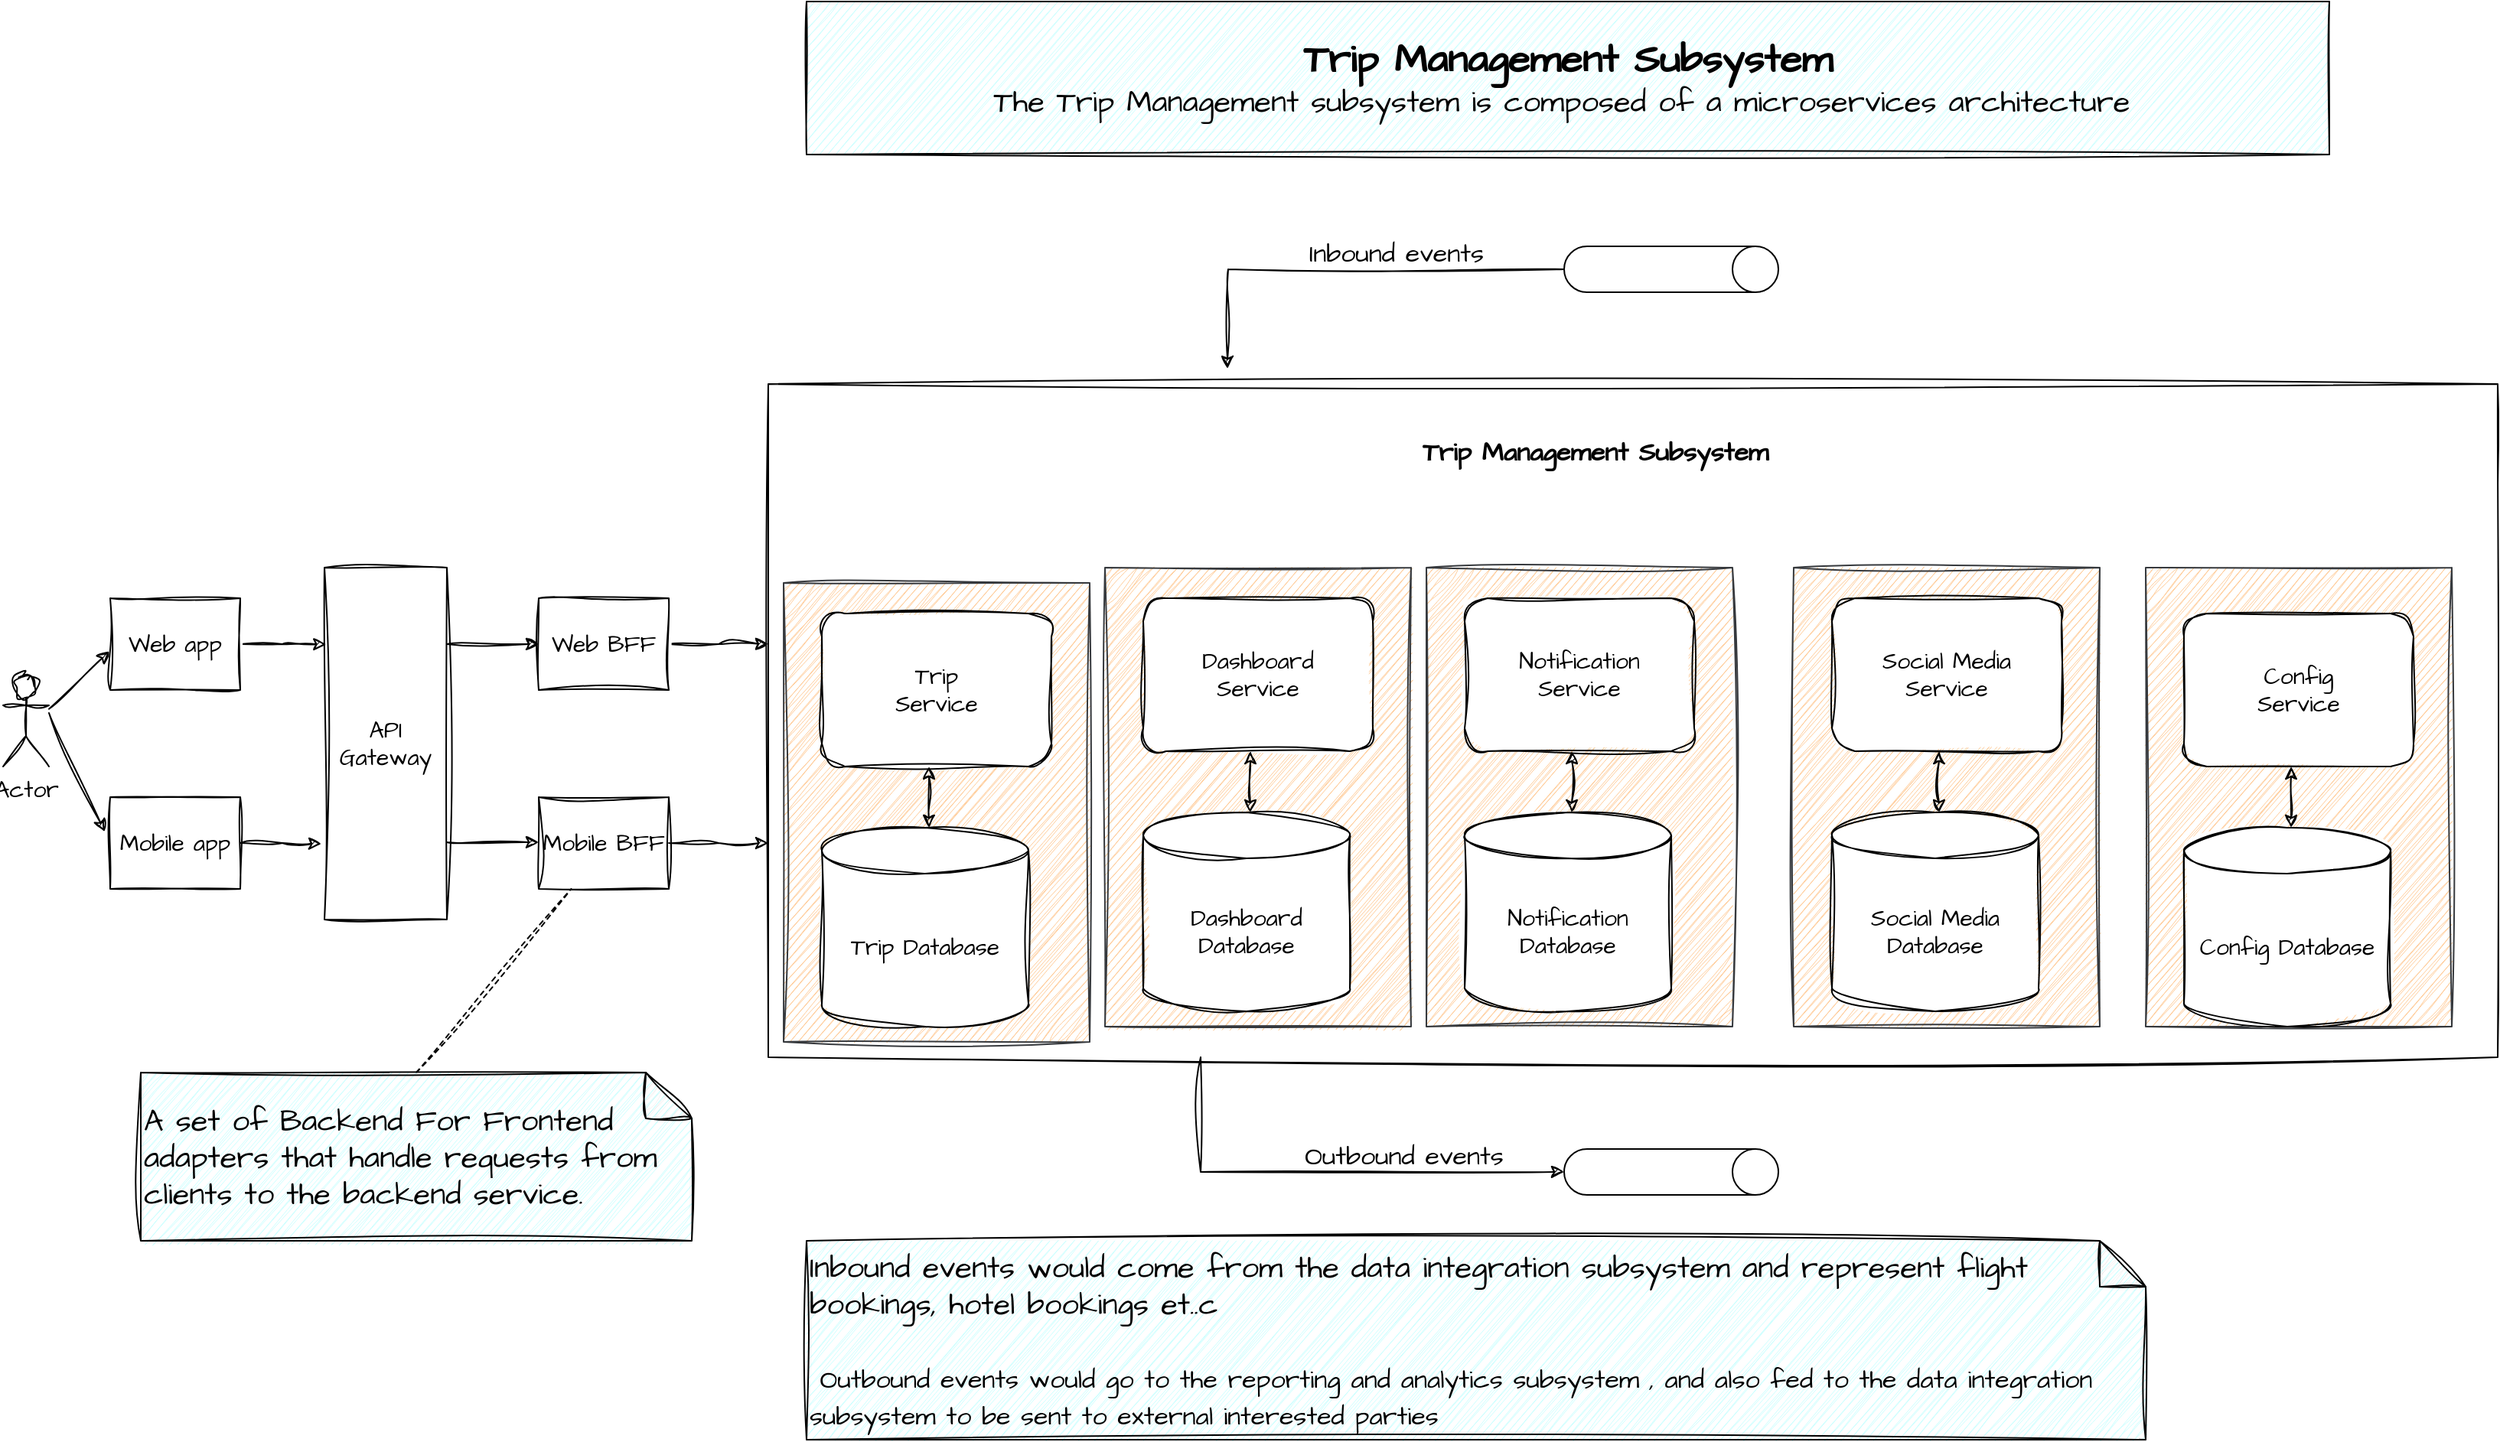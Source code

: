 <mxfile version="21.6.8" type="device">
  <diagram id="2Mqe_RlicA9zyREZZuvM" name="Page-1">
    <mxGraphModel dx="2072" dy="128" grid="1" gridSize="10" guides="1" tooltips="1" connect="1" arrows="1" fold="1" page="1" pageScale="1" pageWidth="850" pageHeight="1100" math="0" shadow="0">
      <root>
        <mxCell id="0" />
        <mxCell id="1" parent="0" />
        <mxCell id="z1CVZ9yeo8ocnq3t9K6y-145" style="edgeStyle=orthogonalEdgeStyle;rounded=0;sketch=1;hachureGap=4;jiggle=2;curveFitting=1;orthogonalLoop=1;jettySize=auto;html=1;exitX=0.25;exitY=1;exitDx=0;exitDy=0;entryX=0.5;entryY=1;entryDx=0;entryDy=0;entryPerimeter=0;fontFamily=Architects Daughter;fontSource=https%3A%2F%2Ffonts.googleapis.com%2Fcss%3Ffamily%3DArchitects%2BDaughter;fontSize=17;" parent="1" source="z1CVZ9yeo8ocnq3t9K6y-81" target="z1CVZ9yeo8ocnq3t9K6y-107" edge="1">
          <mxGeometry relative="1" as="geometry">
            <Array as="points">
              <mxPoint x="793" y="1925" />
            </Array>
          </mxGeometry>
        </mxCell>
        <mxCell id="z1CVZ9yeo8ocnq3t9K6y-81" value="" style="rounded=0;whiteSpace=wrap;html=1;sketch=1;hachureGap=4;jiggle=2;curveFitting=1;strokeColor=default;fontFamily=Architects Daughter;fontSource=https%3A%2F%2Ffonts.googleapis.com%2Fcss%3Ffamily%3DArchitects%2BDaughter;fontSize=15;fillColor=default;gradientColor=none;movable=1;resizable=1;rotatable=1;deletable=1;editable=1;connectable=1;" parent="1" vertex="1">
          <mxGeometry x="510" y="1410" width="1130" height="440" as="geometry" />
        </mxCell>
        <mxCell id="z1CVZ9yeo8ocnq3t9K6y-62" value="" style="rounded=0;whiteSpace=wrap;html=1;sketch=1;hachureGap=4;jiggle=2;curveFitting=1;fontFamily=Architects Daughter;fontSource=https%3A%2F%2Ffonts.googleapis.com%2Fcss%3Ffamily%3DArchitects%2BDaughter;fontSize=15;fillColor=#ffcc99;strokeColor=#36393d;" parent="1" vertex="1">
          <mxGeometry x="520" y="1540" width="200" height="300" as="geometry" />
        </mxCell>
        <mxCell id="z1CVZ9yeo8ocnq3t9K6y-64" value="Trip&lt;br&gt;Service" style="rounded=1;whiteSpace=wrap;html=1;sketch=1;hachureGap=4;jiggle=2;curveFitting=1;fontFamily=Architects Daughter;fontSource=https%3A%2F%2Ffonts.googleapis.com%2Fcss%3Ffamily%3DArchitects%2BDaughter;fontSize=15;fillColor=default;gradientColor=none;" parent="1" vertex="1">
          <mxGeometry x="545" y="1560" width="150" height="100" as="geometry" />
        </mxCell>
        <mxCell id="z1CVZ9yeo8ocnq3t9K6y-69" value="Actor" style="shape=umlActor;verticalLabelPosition=bottom;verticalAlign=top;html=1;outlineConnect=0;sketch=1;hachureGap=4;jiggle=2;curveFitting=1;strokeColor=default;fontFamily=Architects Daughter;fontSource=https%3A%2F%2Ffonts.googleapis.com%2Fcss%3Ffamily%3DArchitects%2BDaughter;fontSize=15;fillColor=default;gradientColor=none;" parent="1" vertex="1">
          <mxGeometry x="10" y="1600" width="30" height="60" as="geometry" />
        </mxCell>
        <mxCell id="z1CVZ9yeo8ocnq3t9K6y-70" value="Trip Database" style="shape=cylinder3;whiteSpace=wrap;html=1;boundedLbl=1;backgroundOutline=1;size=15;sketch=1;hachureGap=4;jiggle=2;curveFitting=1;strokeColor=default;fontFamily=Architects Daughter;fontSource=https%3A%2F%2Ffonts.googleapis.com%2Fcss%3Ffamily%3DArchitects%2BDaughter;fontSize=15;fillColor=default;gradientColor=none;" parent="1" vertex="1">
          <mxGeometry x="545" y="1700" width="135" height="130" as="geometry" />
        </mxCell>
        <mxCell id="z1CVZ9yeo8ocnq3t9K6y-71" value="" style="endArrow=classic;startArrow=classic;html=1;rounded=0;sketch=1;hachureGap=4;jiggle=2;curveFitting=1;fontFamily=Architects Daughter;fontSource=https%3A%2F%2Ffonts.googleapis.com%2Fcss%3Ffamily%3DArchitects%2BDaughter;fontSize=15;" parent="1" edge="1">
          <mxGeometry width="50" height="50" relative="1" as="geometry">
            <mxPoint x="615" y="1700" as="sourcePoint" />
            <mxPoint x="615" y="1660" as="targetPoint" />
          </mxGeometry>
        </mxCell>
        <mxCell id="z1CVZ9yeo8ocnq3t9K6y-72" value="API Gateway" style="rounded=0;whiteSpace=wrap;html=1;sketch=1;hachureGap=4;jiggle=2;curveFitting=1;strokeColor=default;fontFamily=Architects Daughter;fontSource=https%3A%2F%2Ffonts.googleapis.com%2Fcss%3Ffamily%3DArchitects%2BDaughter;fontSize=15;fillColor=default;gradientColor=none;" parent="1" vertex="1">
          <mxGeometry x="220" y="1530" width="80" height="230" as="geometry" />
        </mxCell>
        <mxCell id="z1CVZ9yeo8ocnq3t9K6y-90" style="edgeStyle=orthogonalEdgeStyle;rounded=0;sketch=1;hachureGap=4;jiggle=2;curveFitting=1;orthogonalLoop=1;jettySize=auto;html=1;exitX=1;exitY=0.5;exitDx=0;exitDy=0;entryX=0.015;entryY=0.218;entryDx=0;entryDy=0;entryPerimeter=0;fontFamily=Architects Daughter;fontSource=https%3A%2F%2Ffonts.googleapis.com%2Fcss%3Ffamily%3DArchitects%2BDaughter;fontSize=17;" parent="1" source="z1CVZ9yeo8ocnq3t9K6y-77" target="z1CVZ9yeo8ocnq3t9K6y-72" edge="1">
          <mxGeometry relative="1" as="geometry" />
        </mxCell>
        <mxCell id="z1CVZ9yeo8ocnq3t9K6y-77" value="Web app" style="rounded=0;whiteSpace=wrap;html=1;sketch=1;hachureGap=4;jiggle=2;curveFitting=1;strokeColor=default;fontFamily=Architects Daughter;fontSource=https%3A%2F%2Ffonts.googleapis.com%2Fcss%3Ffamily%3DArchitects%2BDaughter;fontSize=15;fillColor=default;gradientColor=none;" parent="1" vertex="1">
          <mxGeometry x="80" y="1550" width="85" height="60" as="geometry" />
        </mxCell>
        <mxCell id="z1CVZ9yeo8ocnq3t9K6y-82" value="&lt;font style=&quot;font-size: 17px;&quot;&gt;&lt;b&gt;Trip Management Subsystem&lt;/b&gt;&lt;/font&gt;" style="text;html=1;align=center;verticalAlign=middle;resizable=0;points=[];autosize=1;strokeColor=none;fillColor=none;fontSize=15;fontFamily=Architects Daughter;sketch=1;hachureGap=4;jiggle=2;curveFitting=1;fontSource=https%3A%2F%2Ffonts.googleapis.com%2Fcss%3Ffamily%3DArchitects%2BDaughter;" parent="1" vertex="1">
          <mxGeometry x="925" y="1440" width="250" height="30" as="geometry" />
        </mxCell>
        <mxCell id="z1CVZ9yeo8ocnq3t9K6y-91" style="edgeStyle=orthogonalEdgeStyle;rounded=0;sketch=1;hachureGap=4;jiggle=2;curveFitting=1;orthogonalLoop=1;jettySize=auto;html=1;exitX=1;exitY=0.5;exitDx=0;exitDy=0;entryX=-0.025;entryY=0.785;entryDx=0;entryDy=0;entryPerimeter=0;fontFamily=Architects Daughter;fontSource=https%3A%2F%2Ffonts.googleapis.com%2Fcss%3Ffamily%3DArchitects%2BDaughter;fontSize=17;" parent="1" source="z1CVZ9yeo8ocnq3t9K6y-84" target="z1CVZ9yeo8ocnq3t9K6y-72" edge="1">
          <mxGeometry relative="1" as="geometry" />
        </mxCell>
        <mxCell id="z1CVZ9yeo8ocnq3t9K6y-84" value="Mobile app" style="rounded=0;whiteSpace=wrap;html=1;sketch=1;hachureGap=4;jiggle=2;curveFitting=1;strokeColor=default;fontFamily=Architects Daughter;fontSource=https%3A%2F%2Ffonts.googleapis.com%2Fcss%3Ffamily%3DArchitects%2BDaughter;fontSize=15;fillColor=default;gradientColor=none;" parent="1" vertex="1">
          <mxGeometry x="80" y="1680" width="85" height="60" as="geometry" />
        </mxCell>
        <mxCell id="z1CVZ9yeo8ocnq3t9K6y-128" style="edgeStyle=orthogonalEdgeStyle;rounded=0;sketch=1;hachureGap=4;jiggle=2;curveFitting=1;orthogonalLoop=1;jettySize=auto;html=1;exitX=1;exitY=0.5;exitDx=0;exitDy=0;fontFamily=Architects Daughter;fontSource=https%3A%2F%2Ffonts.googleapis.com%2Fcss%3Ffamily%3DArchitects%2BDaughter;fontSize=17;entryX=0;entryY=0.386;entryDx=0;entryDy=0;entryPerimeter=0;" parent="1" source="z1CVZ9yeo8ocnq3t9K6y-85" target="z1CVZ9yeo8ocnq3t9K6y-81" edge="1">
          <mxGeometry relative="1" as="geometry">
            <mxPoint x="500" y="1570" as="targetPoint" />
          </mxGeometry>
        </mxCell>
        <mxCell id="z1CVZ9yeo8ocnq3t9K6y-85" value="Web BFF" style="rounded=0;whiteSpace=wrap;html=1;sketch=1;hachureGap=4;jiggle=2;curveFitting=1;strokeColor=default;fontFamily=Architects Daughter;fontSource=https%3A%2F%2Ffonts.googleapis.com%2Fcss%3Ffamily%3DArchitects%2BDaughter;fontSize=15;fillColor=default;gradientColor=none;" parent="1" vertex="1">
          <mxGeometry x="360" y="1550" width="85" height="60" as="geometry" />
        </mxCell>
        <mxCell id="z1CVZ9yeo8ocnq3t9K6y-130" style="edgeStyle=orthogonalEdgeStyle;rounded=0;sketch=1;hachureGap=4;jiggle=2;curveFitting=1;orthogonalLoop=1;jettySize=auto;html=1;exitX=1;exitY=0.5;exitDx=0;exitDy=0;entryX=0;entryY=0.682;entryDx=0;entryDy=0;entryPerimeter=0;fontFamily=Architects Daughter;fontSource=https%3A%2F%2Ffonts.googleapis.com%2Fcss%3Ffamily%3DArchitects%2BDaughter;fontSize=17;" parent="1" source="z1CVZ9yeo8ocnq3t9K6y-86" target="z1CVZ9yeo8ocnq3t9K6y-81" edge="1">
          <mxGeometry relative="1" as="geometry" />
        </mxCell>
        <mxCell id="z1CVZ9yeo8ocnq3t9K6y-86" value="Mobile BFF" style="rounded=0;whiteSpace=wrap;html=1;sketch=1;hachureGap=4;jiggle=2;curveFitting=1;strokeColor=default;fontFamily=Architects Daughter;fontSource=https%3A%2F%2Ffonts.googleapis.com%2Fcss%3Ffamily%3DArchitects%2BDaughter;fontSize=15;fillColor=default;gradientColor=none;" parent="1" vertex="1">
          <mxGeometry x="360" y="1680" width="85" height="60" as="geometry" />
        </mxCell>
        <mxCell id="z1CVZ9yeo8ocnq3t9K6y-95" value="" style="endArrow=classic;html=1;rounded=0;sketch=1;hachureGap=4;jiggle=2;curveFitting=1;fontFamily=Architects Daughter;fontSource=https%3A%2F%2Ffonts.googleapis.com%2Fcss%3Ffamily%3DArchitects%2BDaughter;fontSize=17;entryX=0;entryY=0.5;entryDx=0;entryDy=0;" parent="1" target="z1CVZ9yeo8ocnq3t9K6y-85" edge="1">
          <mxGeometry width="50" height="50" relative="1" as="geometry">
            <mxPoint x="300" y="1580" as="sourcePoint" />
            <mxPoint x="350" y="1530" as="targetPoint" />
          </mxGeometry>
        </mxCell>
        <mxCell id="z1CVZ9yeo8ocnq3t9K6y-96" value="" style="endArrow=classic;html=1;rounded=0;sketch=1;hachureGap=4;jiggle=2;curveFitting=1;fontFamily=Architects Daughter;fontSource=https%3A%2F%2Ffonts.googleapis.com%2Fcss%3Ffamily%3DArchitects%2BDaughter;fontSize=17;entryX=0;entryY=0.5;entryDx=0;entryDy=0;" parent="1" edge="1">
          <mxGeometry width="50" height="50" relative="1" as="geometry">
            <mxPoint x="300" y="1709.5" as="sourcePoint" />
            <mxPoint x="360" y="1709.5" as="targetPoint" />
          </mxGeometry>
        </mxCell>
        <mxCell id="z1CVZ9yeo8ocnq3t9K6y-101" value="" style="endArrow=none;dashed=1;html=1;rounded=0;sketch=1;hachureGap=4;jiggle=2;curveFitting=1;fontFamily=Architects Daughter;fontSource=https%3A%2F%2Ffonts.googleapis.com%2Fcss%3Ffamily%3DArchitects%2BDaughter;fontSize=17;exitX=0.5;exitY=0;exitDx=0;exitDy=0;exitPerimeter=0;entryX=0.25;entryY=1;entryDx=0;entryDy=0;" parent="1" source="ueEnSAnC5jxVS8nruKDC-2" target="z1CVZ9yeo8ocnq3t9K6y-86" edge="1">
          <mxGeometry width="50" height="50" relative="1" as="geometry">
            <mxPoint x="304.52" y="1955.82" as="sourcePoint" />
            <mxPoint x="347.261" y="1780" as="targetPoint" />
          </mxGeometry>
        </mxCell>
        <mxCell id="z1CVZ9yeo8ocnq3t9K6y-107" value="" style="shape=cylinder3;whiteSpace=wrap;html=1;boundedLbl=1;backgroundOutline=1;size=15;sketch=0;hachureGap=4;jiggle=2;curveFitting=1;strokeColor=default;fontFamily=Architects Daughter;fontSource=https%3A%2F%2Ffonts.googleapis.com%2Fcss%3Ffamily%3DArchitects%2BDaughter;fontSize=17;fillColor=default;gradientColor=none;direction=south;" parent="1" vertex="1">
          <mxGeometry x="1030" y="1910" width="140" height="30" as="geometry" />
        </mxCell>
        <mxCell id="z1CVZ9yeo8ocnq3t9K6y-108" value="" style="rounded=0;whiteSpace=wrap;html=1;sketch=1;hachureGap=4;jiggle=2;curveFitting=1;fontFamily=Architects Daughter;fontSource=https%3A%2F%2Ffonts.googleapis.com%2Fcss%3Ffamily%3DArchitects%2BDaughter;fontSize=15;fillColor=#ffcc99;strokeColor=#36393d;" parent="1" vertex="1">
          <mxGeometry x="1410" y="1530" width="200" height="300" as="geometry" />
        </mxCell>
        <mxCell id="z1CVZ9yeo8ocnq3t9K6y-109" value="Config&lt;br&gt;Service" style="rounded=1;whiteSpace=wrap;html=1;sketch=1;hachureGap=4;jiggle=2;curveFitting=1;fontFamily=Architects Daughter;fontSource=https%3A%2F%2Ffonts.googleapis.com%2Fcss%3Ffamily%3DArchitects%2BDaughter;fontSize=15;fillColor=default;gradientColor=none;" parent="1" vertex="1">
          <mxGeometry x="1435" y="1560" width="150" height="100" as="geometry" />
        </mxCell>
        <mxCell id="z1CVZ9yeo8ocnq3t9K6y-110" value="Config Database" style="shape=cylinder3;whiteSpace=wrap;html=1;boundedLbl=1;backgroundOutline=1;size=15;sketch=1;hachureGap=4;jiggle=2;curveFitting=1;strokeColor=default;fontFamily=Architects Daughter;fontSource=https%3A%2F%2Ffonts.googleapis.com%2Fcss%3Ffamily%3DArchitects%2BDaughter;fontSize=15;fillColor=default;gradientColor=none;" parent="1" vertex="1">
          <mxGeometry x="1435" y="1700" width="135" height="130" as="geometry" />
        </mxCell>
        <mxCell id="z1CVZ9yeo8ocnq3t9K6y-111" value="" style="endArrow=classic;startArrow=classic;html=1;rounded=0;sketch=1;hachureGap=4;jiggle=2;curveFitting=1;fontFamily=Architects Daughter;fontSource=https%3A%2F%2Ffonts.googleapis.com%2Fcss%3Ffamily%3DArchitects%2BDaughter;fontSize=15;" parent="1" edge="1">
          <mxGeometry width="50" height="50" relative="1" as="geometry">
            <mxPoint x="1505" y="1700" as="sourcePoint" />
            <mxPoint x="1505" y="1660" as="targetPoint" />
          </mxGeometry>
        </mxCell>
        <mxCell id="z1CVZ9yeo8ocnq3t9K6y-112" value="" style="rounded=0;whiteSpace=wrap;html=1;sketch=1;hachureGap=4;jiggle=2;curveFitting=1;fontFamily=Architects Daughter;fontSource=https%3A%2F%2Ffonts.googleapis.com%2Fcss%3Ffamily%3DArchitects%2BDaughter;fontSize=15;fillColor=#ffcc99;strokeColor=#36393d;" parent="1" vertex="1">
          <mxGeometry x="940" y="1530" width="200" height="300" as="geometry" />
        </mxCell>
        <mxCell id="z1CVZ9yeo8ocnq3t9K6y-113" value="Notification&lt;br&gt;Service" style="rounded=1;whiteSpace=wrap;html=1;sketch=1;hachureGap=4;jiggle=2;curveFitting=1;fontFamily=Architects Daughter;fontSource=https%3A%2F%2Ffonts.googleapis.com%2Fcss%3Ffamily%3DArchitects%2BDaughter;fontSize=15;fillColor=default;gradientColor=none;" parent="1" vertex="1">
          <mxGeometry x="965" y="1550" width="150" height="100" as="geometry" />
        </mxCell>
        <mxCell id="z1CVZ9yeo8ocnq3t9K6y-114" value="Notification Database" style="shape=cylinder3;whiteSpace=wrap;html=1;boundedLbl=1;backgroundOutline=1;size=15;sketch=1;hachureGap=4;jiggle=2;curveFitting=1;strokeColor=default;fontFamily=Architects Daughter;fontSource=https%3A%2F%2Ffonts.googleapis.com%2Fcss%3Ffamily%3DArchitects%2BDaughter;fontSize=15;fillColor=default;gradientColor=none;" parent="1" vertex="1">
          <mxGeometry x="965" y="1690" width="135" height="130" as="geometry" />
        </mxCell>
        <mxCell id="z1CVZ9yeo8ocnq3t9K6y-115" value="" style="endArrow=classic;startArrow=classic;html=1;rounded=0;sketch=1;hachureGap=4;jiggle=2;curveFitting=1;fontFamily=Architects Daughter;fontSource=https%3A%2F%2Ffonts.googleapis.com%2Fcss%3Ffamily%3DArchitects%2BDaughter;fontSize=15;" parent="1" edge="1">
          <mxGeometry width="50" height="50" relative="1" as="geometry">
            <mxPoint x="1035" y="1690" as="sourcePoint" />
            <mxPoint x="1035" y="1650" as="targetPoint" />
          </mxGeometry>
        </mxCell>
        <mxCell id="z1CVZ9yeo8ocnq3t9K6y-120" value="" style="rounded=0;whiteSpace=wrap;html=1;sketch=1;hachureGap=4;jiggle=2;curveFitting=1;fontFamily=Architects Daughter;fontSource=https%3A%2F%2Ffonts.googleapis.com%2Fcss%3Ffamily%3DArchitects%2BDaughter;fontSize=15;fillColor=#ffcc99;strokeColor=#36393d;" parent="1" vertex="1">
          <mxGeometry x="1180" y="1530" width="200" height="300" as="geometry" />
        </mxCell>
        <mxCell id="z1CVZ9yeo8ocnq3t9K6y-121" value="Social Media&lt;br&gt;Service" style="rounded=1;whiteSpace=wrap;html=1;sketch=1;hachureGap=4;jiggle=2;curveFitting=1;fontFamily=Architects Daughter;fontSource=https%3A%2F%2Ffonts.googleapis.com%2Fcss%3Ffamily%3DArchitects%2BDaughter;fontSize=15;fillColor=default;gradientColor=none;" parent="1" vertex="1">
          <mxGeometry x="1205" y="1550" width="150" height="100" as="geometry" />
        </mxCell>
        <mxCell id="z1CVZ9yeo8ocnq3t9K6y-122" value="Social Media &lt;br&gt;Database" style="shape=cylinder3;whiteSpace=wrap;html=1;boundedLbl=1;backgroundOutline=1;size=15;sketch=1;hachureGap=4;jiggle=2;curveFitting=1;strokeColor=default;fontFamily=Architects Daughter;fontSource=https%3A%2F%2Ffonts.googleapis.com%2Fcss%3Ffamily%3DArchitects%2BDaughter;fontSize=15;fillColor=default;gradientColor=none;" parent="1" vertex="1">
          <mxGeometry x="1205" y="1690" width="135" height="130" as="geometry" />
        </mxCell>
        <mxCell id="z1CVZ9yeo8ocnq3t9K6y-123" value="" style="endArrow=classic;startArrow=classic;html=1;rounded=0;sketch=1;hachureGap=4;jiggle=2;curveFitting=1;fontFamily=Architects Daughter;fontSource=https%3A%2F%2Ffonts.googleapis.com%2Fcss%3Ffamily%3DArchitects%2BDaughter;fontSize=15;" parent="1" edge="1">
          <mxGeometry width="50" height="50" relative="1" as="geometry">
            <mxPoint x="1275" y="1690" as="sourcePoint" />
            <mxPoint x="1275" y="1650" as="targetPoint" />
          </mxGeometry>
        </mxCell>
        <mxCell id="z1CVZ9yeo8ocnq3t9K6y-131" value="" style="rounded=0;whiteSpace=wrap;html=1;sketch=1;hachureGap=4;jiggle=2;curveFitting=1;fontFamily=Architects Daughter;fontSource=https%3A%2F%2Ffonts.googleapis.com%2Fcss%3Ffamily%3DArchitects%2BDaughter;fontSize=15;fillColor=#ffcc99;strokeColor=#36393d;" parent="1" vertex="1">
          <mxGeometry x="730" y="1530" width="200" height="300" as="geometry" />
        </mxCell>
        <mxCell id="z1CVZ9yeo8ocnq3t9K6y-132" value="Dashboard&lt;br&gt;Service" style="rounded=1;whiteSpace=wrap;html=1;sketch=1;hachureGap=4;jiggle=2;curveFitting=1;fontFamily=Architects Daughter;fontSource=https%3A%2F%2Ffonts.googleapis.com%2Fcss%3Ffamily%3DArchitects%2BDaughter;fontSize=15;fillColor=default;gradientColor=none;" parent="1" vertex="1">
          <mxGeometry x="755" y="1550" width="150" height="100" as="geometry" />
        </mxCell>
        <mxCell id="z1CVZ9yeo8ocnq3t9K6y-133" value="Dashboard Database" style="shape=cylinder3;whiteSpace=wrap;html=1;boundedLbl=1;backgroundOutline=1;size=15;sketch=1;hachureGap=4;jiggle=2;curveFitting=1;strokeColor=default;fontFamily=Architects Daughter;fontSource=https%3A%2F%2Ffonts.googleapis.com%2Fcss%3Ffamily%3DArchitects%2BDaughter;fontSize=15;fillColor=default;gradientColor=none;" parent="1" vertex="1">
          <mxGeometry x="755" y="1690" width="135" height="130" as="geometry" />
        </mxCell>
        <mxCell id="z1CVZ9yeo8ocnq3t9K6y-134" value="" style="endArrow=classic;startArrow=classic;html=1;rounded=0;sketch=1;hachureGap=4;jiggle=2;curveFitting=1;fontFamily=Architects Daughter;fontSource=https%3A%2F%2Ffonts.googleapis.com%2Fcss%3Ffamily%3DArchitects%2BDaughter;fontSize=15;" parent="1" edge="1">
          <mxGeometry width="50" height="50" relative="1" as="geometry">
            <mxPoint x="825" y="1690" as="sourcePoint" />
            <mxPoint x="825" y="1650" as="targetPoint" />
          </mxGeometry>
        </mxCell>
        <mxCell id="z1CVZ9yeo8ocnq3t9K6y-151" value="Outbound events" style="text;html=1;align=center;verticalAlign=middle;resizable=0;points=[];autosize=1;strokeColor=none;fillColor=none;fontSize=17;fontFamily=Architects Daughter;sketch=1;hachureGap=4;jiggle=2;curveFitting=1;fontSource=https%3A%2F%2Ffonts.googleapis.com%2Fcss%3Ffamily%3DArchitects%2BDaughter;" parent="1" vertex="1">
          <mxGeometry x="850" y="1900" width="150" height="30" as="geometry" />
        </mxCell>
        <mxCell id="z1CVZ9yeo8ocnq3t9K6y-156" style="edgeStyle=orthogonalEdgeStyle;rounded=0;sketch=1;hachureGap=4;jiggle=2;curveFitting=1;orthogonalLoop=1;jettySize=auto;html=1;fontFamily=Architects Daughter;fontSource=https%3A%2F%2Ffonts.googleapis.com%2Fcss%3Ffamily%3DArchitects%2BDaughter;fontSize=17;" parent="1" source="z1CVZ9yeo8ocnq3t9K6y-153" edge="1">
          <mxGeometry relative="1" as="geometry">
            <mxPoint x="810" y="1400" as="targetPoint" />
          </mxGeometry>
        </mxCell>
        <mxCell id="z1CVZ9yeo8ocnq3t9K6y-153" value="" style="shape=cylinder3;whiteSpace=wrap;html=1;boundedLbl=1;backgroundOutline=1;size=15;sketch=0;hachureGap=4;jiggle=2;curveFitting=1;strokeColor=default;fontFamily=Architects Daughter;fontSource=https%3A%2F%2Ffonts.googleapis.com%2Fcss%3Ffamily%3DArchitects%2BDaughter;fontSize=17;fillColor=default;gradientColor=none;direction=south;" parent="1" vertex="1">
          <mxGeometry x="1030" y="1320" width="140" height="30" as="geometry" />
        </mxCell>
        <mxCell id="z1CVZ9yeo8ocnq3t9K6y-154" value="Inbound events" style="text;html=1;align=center;verticalAlign=middle;resizable=0;points=[];autosize=1;strokeColor=none;fillColor=none;fontSize=17;fontFamily=Architects Daughter;sketch=1;hachureGap=4;jiggle=2;curveFitting=1;fontSource=https%3A%2F%2Ffonts.googleapis.com%2Fcss%3Ffamily%3DArchitects%2BDaughter;" parent="1" vertex="1">
          <mxGeometry x="850" y="1310" width="140" height="30" as="geometry" />
        </mxCell>
        <mxCell id="z1CVZ9yeo8ocnq3t9K6y-166" value="" style="endArrow=classic;html=1;rounded=0;sketch=1;hachureGap=4;jiggle=2;curveFitting=1;fontFamily=Architects Daughter;fontSource=https%3A%2F%2Ffonts.googleapis.com%2Fcss%3Ffamily%3DArchitects%2BDaughter;fontSize=17;entryX=-0.042;entryY=0.377;entryDx=0;entryDy=0;entryPerimeter=0;" parent="1" target="z1CVZ9yeo8ocnq3t9K6y-84" edge="1">
          <mxGeometry width="50" height="50" relative="1" as="geometry">
            <mxPoint x="40" y="1625" as="sourcePoint" />
            <mxPoint x="90" y="1575" as="targetPoint" />
          </mxGeometry>
        </mxCell>
        <mxCell id="z1CVZ9yeo8ocnq3t9K6y-167" value="" style="endArrow=classic;html=1;rounded=0;sketch=1;hachureGap=4;jiggle=2;curveFitting=1;fontFamily=Architects Daughter;fontSource=https%3A%2F%2Ffonts.googleapis.com%2Fcss%3Ffamily%3DArchitects%2BDaughter;fontSize=17;entryX=-0.006;entryY=0.577;entryDx=0;entryDy=0;entryPerimeter=0;" parent="1" target="z1CVZ9yeo8ocnq3t9K6y-77" edge="1">
          <mxGeometry width="50" height="50" relative="1" as="geometry">
            <mxPoint x="40" y="1622.38" as="sourcePoint" />
            <mxPoint x="76.43" y="1700" as="targetPoint" />
          </mxGeometry>
        </mxCell>
        <mxCell id="ueEnSAnC5jxVS8nruKDC-1" value="&lt;font style=&quot;&quot;&gt;&lt;b style=&quot;&quot;&gt;&lt;font style=&quot;font-size: 26px;&quot;&gt;Trip Management Subsystem&lt;/font&gt;&lt;/b&gt;&lt;br&gt;The Trip Management subsystem is composed of a microservices architecture&amp;nbsp;&lt;br&gt;&lt;/font&gt;" style="text;html=1;strokeColor=default;fillColor=#CCFFFF;align=center;verticalAlign=middle;whiteSpace=wrap;rounded=0;sketch=1;hachureGap=4;fontFamily=Architects Daughter;fontSource=https%3A%2F%2Ffonts.googleapis.com%2Fcss%3Ffamily%3DArchitects%2BDaughter;fontSize=20;" vertex="1" parent="1">
          <mxGeometry x="535" y="1160" width="995" height="100" as="geometry" />
        </mxCell>
        <mxCell id="ueEnSAnC5jxVS8nruKDC-2" value="A set of Backend For Frontend adapters that handle requests from clients to the backend service." style="shape=note;whiteSpace=wrap;html=1;backgroundOutline=1;darkOpacity=0.05;sketch=1;hachureGap=4;jiggle=2;curveFitting=1;fontFamily=Architects Daughter;fontSource=https%3A%2F%2Ffonts.googleapis.com%2Fcss%3Ffamily%3DArchitects%2BDaughter;fontSize=20;align=left;fillColor=#CCFFFF;" vertex="1" parent="1">
          <mxGeometry x="100" y="1860" width="360" height="110" as="geometry" />
        </mxCell>
        <mxCell id="ueEnSAnC5jxVS8nruKDC-3" value="Inbound events would come from the data integration subsystem and represent flight bookings, hotel bookings et..c&lt;br style=&quot;border-color: var(--border-color); font-size: 17px; text-align: center;&quot;&gt;&lt;br style=&quot;border-color: var(--border-color); font-size: 17px; text-align: center;&quot;&gt;&lt;span style=&quot;font-size: 17px; text-align: center;&quot;&gt;&amp;nbsp;Outbound events would go to the reporting and analytics subsystem , and also fed to the data integration subsystem to be sent to external interested parties&lt;/span&gt;" style="shape=note;whiteSpace=wrap;html=1;backgroundOutline=1;darkOpacity=0.05;sketch=1;hachureGap=4;jiggle=2;curveFitting=1;fontFamily=Architects Daughter;fontSource=https%3A%2F%2Ffonts.googleapis.com%2Fcss%3Ffamily%3DArchitects%2BDaughter;fontSize=20;align=left;fillColor=#CCFFFF;" vertex="1" parent="1">
          <mxGeometry x="535" y="1970" width="875" height="130" as="geometry" />
        </mxCell>
      </root>
    </mxGraphModel>
  </diagram>
</mxfile>
